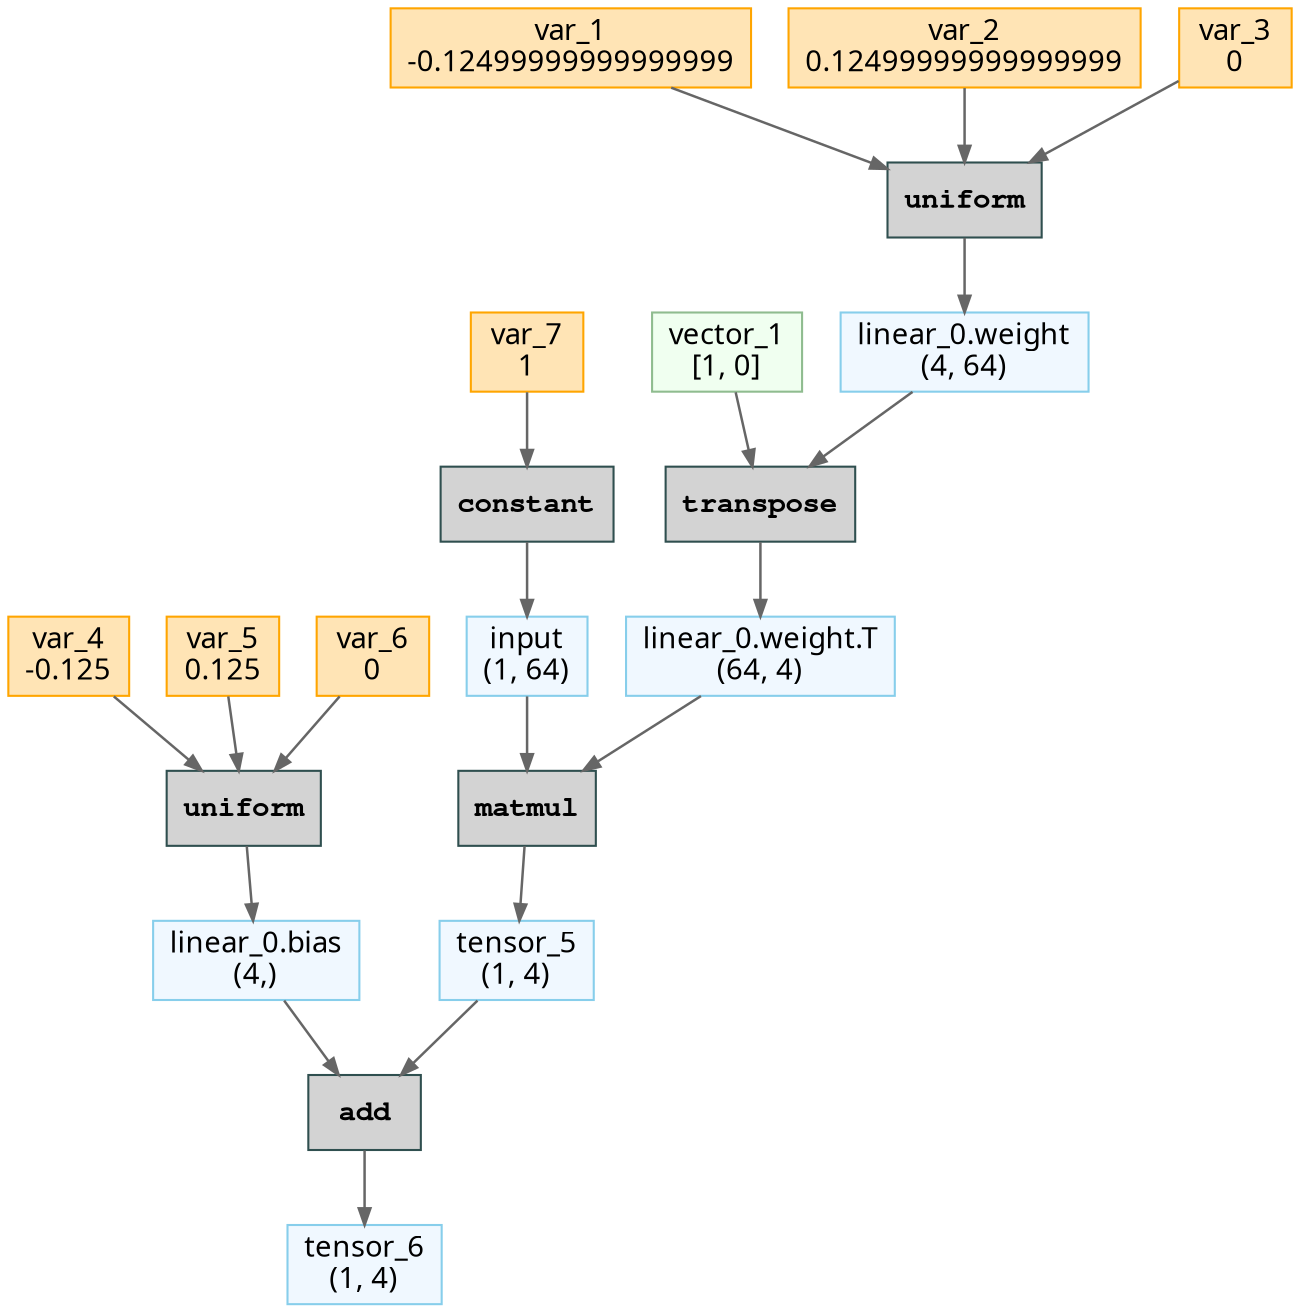 // Computational Graph
digraph {
	rankdir=TB
	node [shape=record]
	127326766696240 [label="linear_0.weight
(4, 64)" color=skyblue fillcolor=aliceblue fontname="Sans-Serif" labeljust=l shape=box style=filled]
	127324469312480 [label="linear_0.bias
(4,)" color=skyblue fillcolor=aliceblue fontname="Sans-Serif" labeljust=l shape=box style=filled]
	127324469310032 [label=uniform color=darkslategray fillcolor=lightgray fontname="Courier Bold" labeljust=l shape=box style=filled]
	127324469312384 [label="var_1
-0.12499999999999999" color=orange fillcolor=moccasin fontname="Sans-Serif" labeljust=l shape=box style=filled]
	127324469312144 [label="var_2
0.12499999999999999" color=orange fillcolor=moccasin fontname="Sans-Serif" labeljust=l shape=box style=filled]
	127324469312528 [label="var_3
0" color=orange fillcolor=moccasin fontname="Sans-Serif" labeljust=l shape=box style=filled]
	127324469312624 [label=uniform color=darkslategray fillcolor=lightgray fontname="Courier Bold" labeljust=l shape=box style=filled]
	127324469312576 [label="var_4
-0.125" color=orange fillcolor=moccasin fontname="Sans-Serif" labeljust=l shape=box style=filled]
	127324469312720 [label="var_5
0.125" color=orange fillcolor=moccasin fontname="Sans-Serif" labeljust=l shape=box style=filled]
	127324469312768 [label="var_6
0" color=orange fillcolor=moccasin fontname="Sans-Serif" labeljust=l shape=box style=filled]
	127324469312816 [label="input
(1, 64)" color=skyblue fillcolor=aliceblue fontname="Sans-Serif" labeljust=l shape=box style=filled]
	127324469313056 [label=constant color=darkslategray fillcolor=lightgray fontname="Courier Bold" labeljust=l shape=box style=filled]
	127324469313008 [label="var_7
1" color=orange fillcolor=moccasin fontname="Sans-Serif" labeljust=l shape=box style=filled]
	127324469313344 [label="linear_0.weight.T
(64, 4)" color=skyblue fillcolor=aliceblue fontname="Sans-Serif" labeljust=l shape=box style=filled]
	127324469313440 [label="vector_1
[1, 0]" color=darkseagreen fillcolor=honeydew fontname="Sans-Serif" labeljust=l shape=box style=filled]
	127324471099456 [label=transpose color=darkslategray fillcolor=lightgray fontname="Courier Bold" labeljust=l shape=box style=filled]
	127324469313488 [label=matmul color=darkslategray fillcolor=lightgray fontname="Courier Bold" labeljust=l shape=box style=filled]
	127324471099696 [label="tensor_5
(1, 4)" color=skyblue fillcolor=aliceblue fontname="Sans-Serif" labeljust=l shape=box style=filled]
	127324471099840 [label=add color=darkslategray fillcolor=lightgray fontname="Courier Bold" labeljust=l shape=box style=filled]
	127324471099936 [label="tensor_6
(1, 4)" color=skyblue fillcolor=aliceblue fontname="Sans-Serif" labeljust=l shape=box style=filled]
	127324469310032 -> 127326766696240 [arrowsize=0.8 color=gray40 penwidth=1.2]
	127324469312624 -> 127324469312480 [arrowsize=0.8 color=gray40 penwidth=1.2]
	127324469312384 -> 127324469310032 [arrowsize=0.8 color=gray40 penwidth=1.2]
	127324469312144 -> 127324469310032 [arrowsize=0.8 color=gray40 penwidth=1.2]
	127324469312528 -> 127324469310032 [arrowsize=0.8 color=gray40 penwidth=1.2]
	127324469312576 -> 127324469312624 [arrowsize=0.8 color=gray40 penwidth=1.2]
	127324469312720 -> 127324469312624 [arrowsize=0.8 color=gray40 penwidth=1.2]
	127324469312768 -> 127324469312624 [arrowsize=0.8 color=gray40 penwidth=1.2]
	127324469313056 -> 127324469312816 [arrowsize=0.8 color=gray40 penwidth=1.2]
	127324469313008 -> 127324469313056 [arrowsize=0.8 color=gray40 penwidth=1.2]
	127324471099456 -> 127324469313344 [arrowsize=0.8 color=gray40 penwidth=1.2]
	127326766696240 -> 127324471099456 [arrowsize=0.8 color=gray40 penwidth=1.2]
	127324469313440 -> 127324471099456 [arrowsize=0.8 color=gray40 penwidth=1.2]
	127324469312816 -> 127324469313488 [arrowsize=0.8 color=gray40 penwidth=1.2]
	127324469313344 -> 127324469313488 [arrowsize=0.8 color=gray40 penwidth=1.2]
	127324469313488 -> 127324471099696 [arrowsize=0.8 color=gray40 penwidth=1.2]
	127324471099696 -> 127324471099840 [arrowsize=0.8 color=gray40 penwidth=1.2]
	127324469312480 -> 127324471099840 [arrowsize=0.8 color=gray40 penwidth=1.2]
	127324471099840 -> 127324471099936 [arrowsize=0.8 color=gray40 penwidth=1.2]
}
